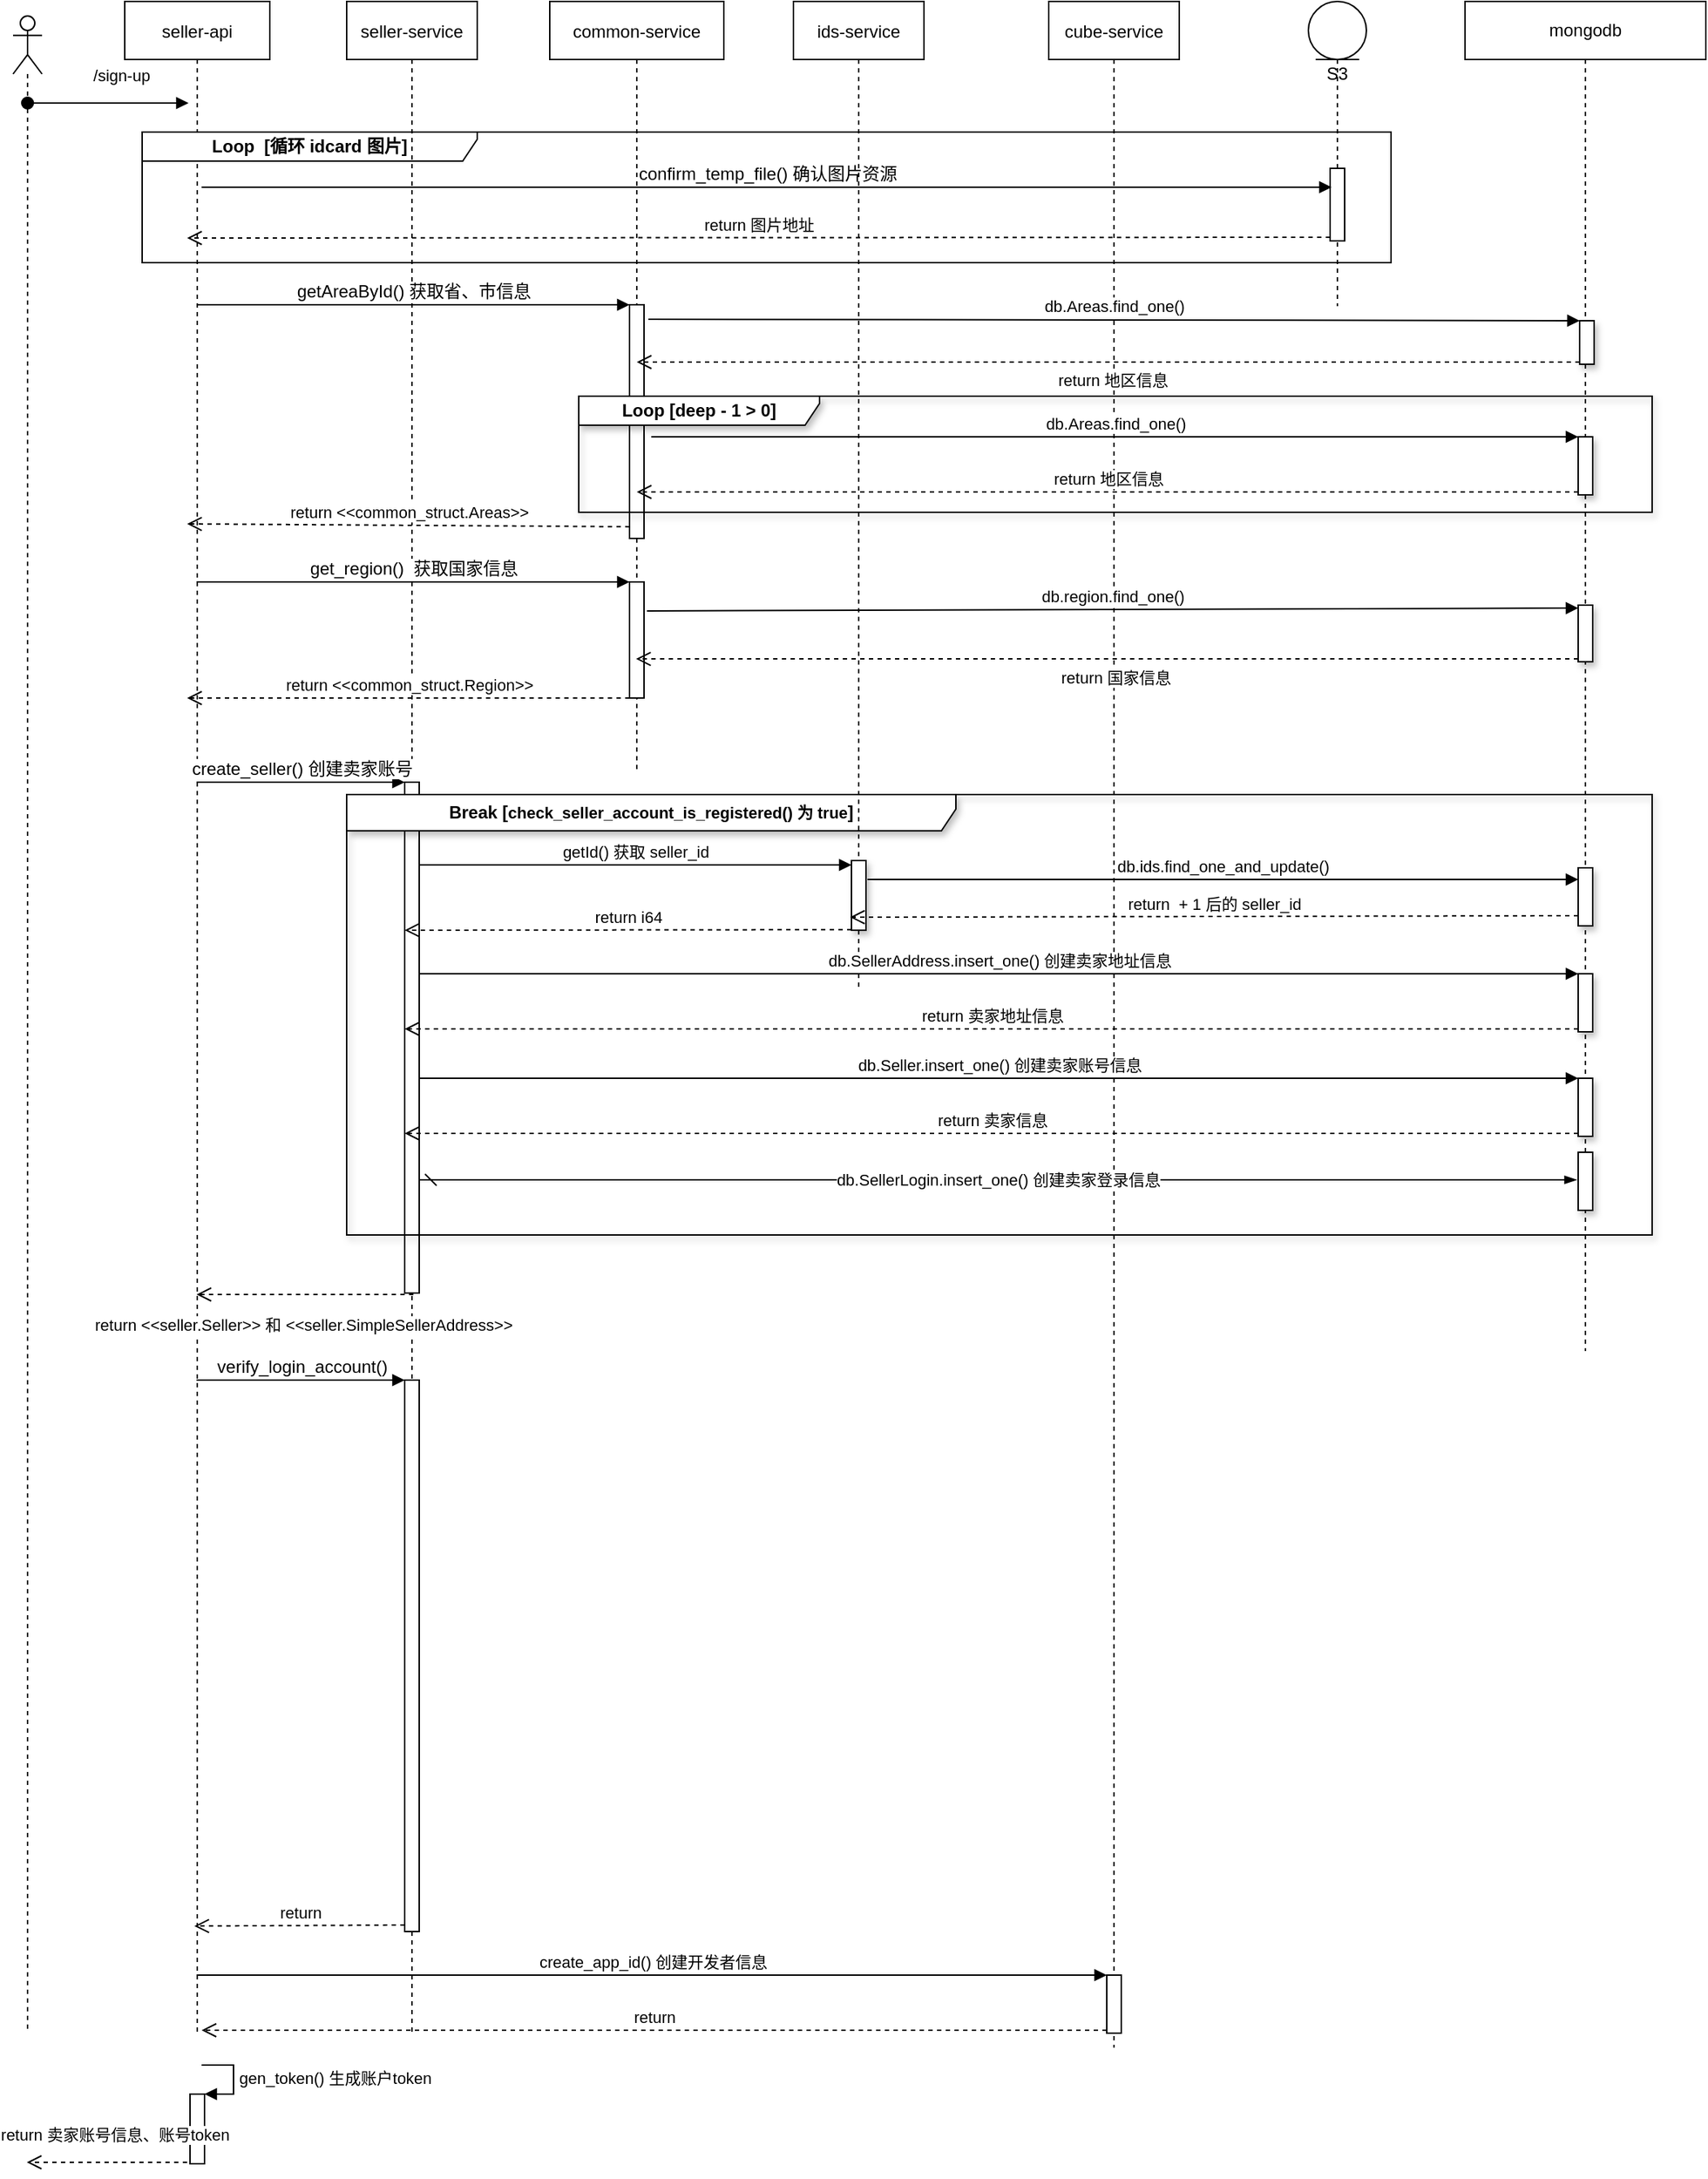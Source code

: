<mxfile version="20.5.3" type="github">
  <diagram id="kgpKYQtTHZ0yAKxKKP6v" name="Page-1">
    <mxGraphModel dx="1422" dy="762" grid="1" gridSize="10" guides="1" tooltips="1" connect="1" arrows="1" fold="1" page="1" pageScale="1" pageWidth="1200" pageHeight="1920" math="0" shadow="0">
      <root>
        <mxCell id="0" />
        <mxCell id="1" parent="0" />
        <mxCell id="tQQ8MLweX-jRAEpyJud6-17" value="seller-api" style="shape=umlLifeline;perimeter=lifelinePerimeter;container=1;collapsible=0;recursiveResize=0;rounded=0;shadow=0;strokeWidth=1;" vertex="1" parent="1">
          <mxGeometry x="117" y="80" width="100" height="1400" as="geometry" />
        </mxCell>
        <mxCell id="tQQ8MLweX-jRAEpyJud6-19" value="/sign-up" style="verticalAlign=bottom;startArrow=oval;endArrow=block;startSize=8;shadow=0;strokeWidth=1;" edge="1" parent="tQQ8MLweX-jRAEpyJud6-17" source="tQQ8MLweX-jRAEpyJud6-33">
          <mxGeometry x="0.167" y="10" relative="1" as="geometry">
            <mxPoint x="-16" y="70" as="sourcePoint" />
            <mxPoint x="44" y="70" as="targetPoint" />
            <mxPoint as="offset" />
          </mxGeometry>
        </mxCell>
        <mxCell id="tQQ8MLweX-jRAEpyJud6-110" value="" style="html=1;points=[];perimeter=orthogonalPerimeter;" vertex="1" parent="tQQ8MLweX-jRAEpyJud6-17">
          <mxGeometry x="45" y="1442" width="10" height="48" as="geometry" />
        </mxCell>
        <mxCell id="tQQ8MLweX-jRAEpyJud6-111" value="gen_token() 生成账户token" style="edgeStyle=orthogonalEdgeStyle;html=1;align=left;spacingLeft=2;endArrow=block;rounded=0;entryX=1;entryY=0;" edge="1" target="tQQ8MLweX-jRAEpyJud6-110" parent="tQQ8MLweX-jRAEpyJud6-17">
          <mxGeometry relative="1" as="geometry">
            <mxPoint x="53" y="1422" as="sourcePoint" />
            <Array as="points">
              <mxPoint x="75" y="1422" />
            </Array>
          </mxGeometry>
        </mxCell>
        <mxCell id="tQQ8MLweX-jRAEpyJud6-39" value="Loop&amp;nbsp; [循环 idcard 图片]" style="shape=umlFrame;whiteSpace=wrap;html=1;fontStyle=1;width=231;height=20;" vertex="1" parent="1">
          <mxGeometry x="129" y="170" width="861" height="90" as="geometry" />
        </mxCell>
        <mxCell id="tQQ8MLweX-jRAEpyJud6-21" value="seller-service" style="shape=umlLifeline;perimeter=lifelinePerimeter;container=1;collapsible=0;recursiveResize=0;rounded=0;shadow=0;strokeWidth=1;" vertex="1" parent="1">
          <mxGeometry x="270" y="80" width="90" height="1400" as="geometry" />
        </mxCell>
        <mxCell id="tQQ8MLweX-jRAEpyJud6-97" value="return &amp;lt;&amp;lt;seller.Seller&amp;gt;&amp;gt; 和 &amp;lt;&amp;lt;seller.SimpleSellerAddress&amp;gt;&amp;gt;" style="html=1;verticalAlign=bottom;endArrow=open;dashed=1;endSize=8;exitX=0;exitY=0.95;rounded=0;" edge="1" parent="tQQ8MLweX-jRAEpyJud6-21">
          <mxGeometry x="0.017" y="30" relative="1" as="geometry">
            <mxPoint x="-103.5" y="891.0" as="targetPoint" />
            <mxPoint x="46" y="891.0" as="sourcePoint" />
            <mxPoint as="offset" />
          </mxGeometry>
        </mxCell>
        <mxCell id="tQQ8MLweX-jRAEpyJud6-33" value="" style="shape=umlLifeline;participant=umlActor;perimeter=lifelinePerimeter;whiteSpace=wrap;html=1;container=1;collapsible=0;recursiveResize=0;verticalAlign=top;spacingTop=36;outlineConnect=0;" vertex="1" parent="1">
          <mxGeometry x="40" y="90" width="20" height="1390" as="geometry" />
        </mxCell>
        <mxCell id="tQQ8MLweX-jRAEpyJud6-47" value="S3" style="shape=umlLifeline;participant=umlEntity;perimeter=lifelinePerimeter;whiteSpace=wrap;html=1;container=1;collapsible=0;recursiveResize=0;verticalAlign=top;spacingTop=36;outlineConnect=0;" vertex="1" parent="1">
          <mxGeometry x="933" y="80" width="40" height="210" as="geometry" />
        </mxCell>
        <mxCell id="tQQ8MLweX-jRAEpyJud6-113" value="" style="html=1;points=[];perimeter=orthogonalPerimeter;" vertex="1" parent="tQQ8MLweX-jRAEpyJud6-47">
          <mxGeometry x="15" y="115" width="10" height="50" as="geometry" />
        </mxCell>
        <mxCell id="tQQ8MLweX-jRAEpyJud6-114" value="&lt;span style=&quot;font-size: 12px;&quot;&gt;confirm_temp_file() 确认图片资源&lt;/span&gt;" style="html=1;verticalAlign=bottom;endArrow=block;entryX=0.1;entryY=0.34;rounded=0;entryDx=0;entryDy=0;entryPerimeter=0;" edge="1" parent="tQQ8MLweX-jRAEpyJud6-47">
          <mxGeometry relative="1" as="geometry">
            <mxPoint x="-763" y="128" as="sourcePoint" />
            <mxPoint x="16" y="128" as="targetPoint" />
          </mxGeometry>
        </mxCell>
        <mxCell id="tQQ8MLweX-jRAEpyJud6-57" value="common-service" style="shape=umlLifeline;perimeter=lifelinePerimeter;container=1;collapsible=0;recursiveResize=0;rounded=0;shadow=0;strokeWidth=1;" vertex="1" parent="1">
          <mxGeometry x="410" y="80" width="120" height="530" as="geometry" />
        </mxCell>
        <mxCell id="tQQ8MLweX-jRAEpyJud6-72" value="" style="html=1;points=[];perimeter=orthogonalPerimeter;" vertex="1" parent="tQQ8MLweX-jRAEpyJud6-57">
          <mxGeometry x="55" y="209" width="10" height="161" as="geometry" />
        </mxCell>
        <mxCell id="tQQ8MLweX-jRAEpyJud6-91" value="" style="html=1;points=[];perimeter=orthogonalPerimeter;" vertex="1" parent="tQQ8MLweX-jRAEpyJud6-57">
          <mxGeometry x="55" y="400" width="10" height="80" as="geometry" />
        </mxCell>
        <mxCell id="tQQ8MLweX-jRAEpyJud6-73" value="&lt;span style=&quot;font-size: 12px;&quot;&gt;getAreaById() 获取省、市信息&lt;/span&gt;" style="html=1;verticalAlign=bottom;endArrow=block;entryX=0;entryY=0;rounded=0;" edge="1" target="tQQ8MLweX-jRAEpyJud6-72" parent="1">
          <mxGeometry relative="1" as="geometry">
            <mxPoint x="166.5" y="289" as="sourcePoint" />
          </mxGeometry>
        </mxCell>
        <mxCell id="tQQ8MLweX-jRAEpyJud6-74" value="return &amp;lt;&amp;lt;common_struct.Areas&amp;gt;&amp;gt;" style="html=1;verticalAlign=bottom;endArrow=open;dashed=1;endSize=8;exitX=0;exitY=0.95;rounded=0;" edge="1" source="tQQ8MLweX-jRAEpyJud6-72" parent="1">
          <mxGeometry relative="1" as="geometry">
            <mxPoint x="160" y="440" as="targetPoint" />
          </mxGeometry>
        </mxCell>
        <mxCell id="tQQ8MLweX-jRAEpyJud6-92" value="&lt;span style=&quot;font-size: 12px;&quot;&gt;get_region()&amp;nbsp; 获取国家信息&lt;/span&gt;" style="html=1;verticalAlign=bottom;endArrow=block;entryX=0;entryY=0;rounded=0;" edge="1" parent="1" target="tQQ8MLweX-jRAEpyJud6-91">
          <mxGeometry relative="1" as="geometry">
            <mxPoint x="166.5" y="480" as="sourcePoint" />
          </mxGeometry>
        </mxCell>
        <mxCell id="tQQ8MLweX-jRAEpyJud6-93" value="return &amp;lt;&amp;lt;common_struct.Region&amp;gt;&amp;gt;" style="html=1;verticalAlign=bottom;endArrow=open;dashed=1;endSize=8;exitX=0;exitY=0.95;rounded=0;" edge="1" parent="1">
          <mxGeometry relative="1" as="geometry">
            <mxPoint x="160" y="560" as="targetPoint" />
            <mxPoint x="465" y="560" as="sourcePoint" />
          </mxGeometry>
        </mxCell>
        <mxCell id="tQQ8MLweX-jRAEpyJud6-95" value="" style="html=1;points=[];perimeter=orthogonalPerimeter;" vertex="1" parent="1">
          <mxGeometry x="310" y="618" width="10" height="352" as="geometry" />
        </mxCell>
        <mxCell id="tQQ8MLweX-jRAEpyJud6-96" value="&lt;span style=&quot;font-size: 12px;&quot;&gt;create_seller() 创建卖家账号&lt;/span&gt;" style="html=1;verticalAlign=bottom;endArrow=block;entryX=0;entryY=0;rounded=0;" edge="1" parent="1" target="tQQ8MLweX-jRAEpyJud6-95">
          <mxGeometry relative="1" as="geometry">
            <mxPoint x="166.5" y="618" as="sourcePoint" />
          </mxGeometry>
        </mxCell>
        <mxCell id="tQQ8MLweX-jRAEpyJud6-99" value="" style="html=1;points=[];perimeter=orthogonalPerimeter;" vertex="1" parent="1">
          <mxGeometry x="310" y="1030" width="10" height="380" as="geometry" />
        </mxCell>
        <mxCell id="tQQ8MLweX-jRAEpyJud6-100" value="&lt;span style=&quot;font-size: 12px;&quot;&gt;verify_login_account()&lt;/span&gt;" style="html=1;verticalAlign=bottom;endArrow=block;entryX=0;entryY=0;rounded=0;" edge="1" parent="1" target="tQQ8MLweX-jRAEpyJud6-99">
          <mxGeometry relative="1" as="geometry">
            <mxPoint x="166.5" y="1030" as="sourcePoint" />
          </mxGeometry>
        </mxCell>
        <mxCell id="tQQ8MLweX-jRAEpyJud6-101" value="return" style="html=1;verticalAlign=bottom;endArrow=open;dashed=1;endSize=8;exitX=0;exitY=0.95;rounded=0;entryX=0.48;entryY=0.843;entryDx=0;entryDy=0;entryPerimeter=0;" edge="1" parent="1">
          <mxGeometry relative="1" as="geometry">
            <mxPoint x="165" y="1406.2" as="targetPoint" />
            <mxPoint x="310" y="1405.5" as="sourcePoint" />
          </mxGeometry>
        </mxCell>
        <mxCell id="tQQ8MLweX-jRAEpyJud6-104" value="cube-service" style="shape=umlLifeline;perimeter=lifelinePerimeter;container=1;collapsible=0;recursiveResize=0;rounded=0;shadow=0;strokeWidth=1;" vertex="1" parent="1">
          <mxGeometry x="754" y="80" width="90" height="1410" as="geometry" />
        </mxCell>
        <mxCell id="tQQ8MLweX-jRAEpyJud6-107" value="" style="html=1;points=[];perimeter=orthogonalPerimeter;" vertex="1" parent="tQQ8MLweX-jRAEpyJud6-104">
          <mxGeometry x="40" y="1360" width="10" height="40" as="geometry" />
        </mxCell>
        <mxCell id="tQQ8MLweX-jRAEpyJud6-108" value="create_app_id() 创建开发者信息" style="html=1;verticalAlign=bottom;endArrow=block;entryX=0;entryY=0;rounded=0;" edge="1" parent="1" target="tQQ8MLweX-jRAEpyJud6-107">
          <mxGeometry relative="1" as="geometry">
            <mxPoint x="166.5" y="1440" as="sourcePoint" />
          </mxGeometry>
        </mxCell>
        <mxCell id="tQQ8MLweX-jRAEpyJud6-109" value="return" style="html=1;verticalAlign=bottom;endArrow=open;dashed=1;endSize=8;exitX=0;exitY=0.95;rounded=0;" edge="1" parent="1" source="tQQ8MLweX-jRAEpyJud6-107">
          <mxGeometry relative="1" as="geometry">
            <mxPoint x="170" y="1478" as="targetPoint" />
          </mxGeometry>
        </mxCell>
        <mxCell id="tQQ8MLweX-jRAEpyJud6-112" value="return 卖家账号信息、账号token" style="html=1;verticalAlign=bottom;endArrow=open;dashed=1;endSize=8;rounded=0;" edge="1" parent="1">
          <mxGeometry x="-0.095" y="-10" relative="1" as="geometry">
            <mxPoint x="160" y="1569" as="sourcePoint" />
            <mxPoint x="49.5" y="1569" as="targetPoint" />
            <mxPoint as="offset" />
          </mxGeometry>
        </mxCell>
        <mxCell id="tQQ8MLweX-jRAEpyJud6-115" value="return 图片地址" style="html=1;verticalAlign=bottom;endArrow=open;dashed=1;endSize=8;exitX=0;exitY=0.95;rounded=0;" edge="1" source="tQQ8MLweX-jRAEpyJud6-113" parent="1">
          <mxGeometry relative="1" as="geometry">
            <mxPoint x="160" y="243" as="targetPoint" />
          </mxGeometry>
        </mxCell>
        <mxCell id="tQQ8MLweX-jRAEpyJud6-117" value="mongodb" style="shape=umlLifeline;perimeter=lifelinePerimeter;whiteSpace=wrap;html=1;container=1;collapsible=0;recursiveResize=0;outlineConnect=0;rounded=0;glass=0;sketch=0;" vertex="1" parent="1">
          <mxGeometry x="1041" y="80" width="166" height="930" as="geometry" />
        </mxCell>
        <mxCell id="tQQ8MLweX-jRAEpyJud6-119" value="" style="html=1;points=[];perimeter=orthogonalPerimeter;rounded=0;shadow=1;glass=0;sketch=0;" vertex="1" parent="tQQ8MLweX-jRAEpyJud6-117">
          <mxGeometry x="79" y="220" width="10" height="30" as="geometry" />
        </mxCell>
        <mxCell id="tQQ8MLweX-jRAEpyJud6-143" value="" style="html=1;points=[];perimeter=orthogonalPerimeter;rounded=0;shadow=1;glass=0;sketch=0;" vertex="1" parent="tQQ8MLweX-jRAEpyJud6-117">
          <mxGeometry x="78" y="300" width="10" height="40" as="geometry" />
        </mxCell>
        <mxCell id="tQQ8MLweX-jRAEpyJud6-146" value="" style="html=1;points=[];perimeter=orthogonalPerimeter;rounded=0;shadow=1;glass=0;sketch=0;" vertex="1" parent="tQQ8MLweX-jRAEpyJud6-117">
          <mxGeometry x="78" y="416" width="10" height="39" as="geometry" />
        </mxCell>
        <mxCell id="tQQ8MLweX-jRAEpyJud6-154" value="" style="html=1;points=[];perimeter=orthogonalPerimeter;rounded=0;shadow=1;glass=0;sketch=0;" vertex="1" parent="tQQ8MLweX-jRAEpyJud6-117">
          <mxGeometry x="78" y="597" width="10" height="40" as="geometry" />
        </mxCell>
        <mxCell id="tQQ8MLweX-jRAEpyJud6-122" value="&lt;b&gt;Loop [deep - 1 &amp;gt; 0]&lt;/b&gt;" style="shape=umlFrame;whiteSpace=wrap;html=1;rounded=0;shadow=1;glass=0;sketch=0;width=166;height=20;" vertex="1" parent="1">
          <mxGeometry x="430" y="352" width="740" height="80" as="geometry" />
        </mxCell>
        <mxCell id="tQQ8MLweX-jRAEpyJud6-120" value="db.Areas.find_one()" style="html=1;verticalAlign=bottom;endArrow=block;entryX=0;entryY=0;rounded=0;exitX=1.3;exitY=0.062;exitDx=0;exitDy=0;exitPerimeter=0;" edge="1" target="tQQ8MLweX-jRAEpyJud6-119" parent="1" source="tQQ8MLweX-jRAEpyJud6-72">
          <mxGeometry relative="1" as="geometry">
            <mxPoint x="772" y="300" as="sourcePoint" />
          </mxGeometry>
        </mxCell>
        <mxCell id="tQQ8MLweX-jRAEpyJud6-121" value="return 地区信息" style="html=1;verticalAlign=bottom;endArrow=open;dashed=1;endSize=8;exitX=0;exitY=0.95;rounded=0;" edge="1" source="tQQ8MLweX-jRAEpyJud6-119" parent="1" target="tQQ8MLweX-jRAEpyJud6-57">
          <mxGeometry x="-0.009" y="21" relative="1" as="geometry">
            <mxPoint x="772" y="376" as="targetPoint" />
            <mxPoint as="offset" />
          </mxGeometry>
        </mxCell>
        <mxCell id="tQQ8MLweX-jRAEpyJud6-133" value="&lt;b&gt;Break [&lt;span style=&quot;font-size: 11px; text-align: left; background-color: rgb(255, 255, 255);&quot;&gt;check_seller_account_is_registered() 为 true&lt;/span&gt;]&lt;/b&gt;" style="shape=umlFrame;whiteSpace=wrap;html=1;rounded=0;shadow=1;glass=0;sketch=0;width=420;height=25;" vertex="1" parent="1">
          <mxGeometry x="270" y="626.5" width="900" height="303.5" as="geometry" />
        </mxCell>
        <mxCell id="tQQ8MLweX-jRAEpyJud6-134" value="ids-service" style="shape=umlLifeline;perimeter=lifelinePerimeter;container=1;collapsible=0;recursiveResize=0;rounded=0;shadow=0;strokeWidth=1;" vertex="1" parent="1">
          <mxGeometry x="578" y="80" width="90" height="680" as="geometry" />
        </mxCell>
        <mxCell id="tQQ8MLweX-jRAEpyJud6-151" value="" style="html=1;points=[];perimeter=orthogonalPerimeter;rounded=0;shadow=1;glass=0;sketch=0;" vertex="1" parent="tQQ8MLweX-jRAEpyJud6-134">
          <mxGeometry x="40" y="592" width="10" height="48" as="geometry" />
        </mxCell>
        <mxCell id="tQQ8MLweX-jRAEpyJud6-144" value="db.Areas.find_one()" style="html=1;verticalAlign=bottom;endArrow=block;entryX=0;entryY=0;rounded=0;" edge="1" target="tQQ8MLweX-jRAEpyJud6-143" parent="1">
          <mxGeometry relative="1" as="geometry">
            <mxPoint x="480" y="380" as="sourcePoint" />
          </mxGeometry>
        </mxCell>
        <mxCell id="tQQ8MLweX-jRAEpyJud6-145" value="return 地区信息" style="html=1;verticalAlign=bottom;endArrow=open;dashed=1;endSize=8;exitX=0;exitY=0.95;rounded=0;" edge="1" source="tQQ8MLweX-jRAEpyJud6-143" parent="1">
          <mxGeometry relative="1" as="geometry">
            <mxPoint x="470" y="418" as="targetPoint" />
          </mxGeometry>
        </mxCell>
        <mxCell id="tQQ8MLweX-jRAEpyJud6-147" value="db.region.find_one()" style="html=1;verticalAlign=bottom;endArrow=block;entryX=0;entryY=0;rounded=0;exitX=1.2;exitY=0.25;exitDx=0;exitDy=0;exitPerimeter=0;" edge="1" parent="1" source="tQQ8MLweX-jRAEpyJud6-91">
          <mxGeometry relative="1" as="geometry">
            <mxPoint x="480" y="500" as="sourcePoint" />
            <mxPoint x="1119" y="498" as="targetPoint" />
          </mxGeometry>
        </mxCell>
        <mxCell id="tQQ8MLweX-jRAEpyJud6-148" value="return 国家信息" style="html=1;verticalAlign=bottom;endArrow=open;dashed=1;endSize=8;exitX=0;exitY=0.95;rounded=0;" edge="1" source="tQQ8MLweX-jRAEpyJud6-146" parent="1">
          <mxGeometry x="-0.018" y="22" relative="1" as="geometry">
            <mxPoint x="469.5" y="533.05" as="targetPoint" />
            <mxPoint as="offset" />
          </mxGeometry>
        </mxCell>
        <mxCell id="tQQ8MLweX-jRAEpyJud6-152" value="getId() 获取 seller_id" style="html=1;verticalAlign=bottom;endArrow=block;entryX=0;entryY=0;rounded=0;exitX=0.075;exitY=0.372;exitDx=0;exitDy=0;exitPerimeter=0;" edge="1" parent="1">
          <mxGeometry relative="1" as="geometry">
            <mxPoint x="320.25" y="675.002" as="sourcePoint" />
            <mxPoint x="618" y="675" as="targetPoint" />
          </mxGeometry>
        </mxCell>
        <mxCell id="tQQ8MLweX-jRAEpyJud6-153" value="return i64" style="html=1;verticalAlign=bottom;endArrow=open;dashed=1;endSize=8;exitX=0;exitY=0.95;rounded=0;" edge="1" parent="1">
          <mxGeometry relative="1" as="geometry">
            <mxPoint x="310" y="720" as="targetPoint" />
            <mxPoint x="618" y="719.6" as="sourcePoint" />
          </mxGeometry>
        </mxCell>
        <mxCell id="tQQ8MLweX-jRAEpyJud6-155" value="db.ids.find_one_and_update()" style="html=1;verticalAlign=bottom;endArrow=block;rounded=0;exitX=1.1;exitY=0.271;exitDx=0;exitDy=0;exitPerimeter=0;" edge="1" target="tQQ8MLweX-jRAEpyJud6-154" parent="1" source="tQQ8MLweX-jRAEpyJud6-151">
          <mxGeometry relative="1" as="geometry">
            <mxPoint x="1049" y="637" as="sourcePoint" />
          </mxGeometry>
        </mxCell>
        <mxCell id="tQQ8MLweX-jRAEpyJud6-156" value="return&amp;nbsp;&amp;nbsp;+ 1 后的 seller_id" style="html=1;verticalAlign=bottom;endArrow=open;dashed=1;endSize=8;exitX=0;exitY=0.95;rounded=0;entryX=-0.1;entryY=0.813;entryDx=0;entryDy=0;entryPerimeter=0;" edge="1" parent="1" target="tQQ8MLweX-jRAEpyJud6-151">
          <mxGeometry relative="1" as="geometry">
            <mxPoint x="628" y="712.024" as="targetPoint" />
            <mxPoint x="1119" y="710" as="sourcePoint" />
          </mxGeometry>
        </mxCell>
        <mxCell id="tQQ8MLweX-jRAEpyJud6-157" value="" style="html=1;points=[];perimeter=orthogonalPerimeter;rounded=0;shadow=1;glass=0;sketch=0;" vertex="1" parent="1">
          <mxGeometry x="1119" y="822" width="10" height="40" as="geometry" />
        </mxCell>
        <mxCell id="tQQ8MLweX-jRAEpyJud6-158" value="db.Seller.insert_one() 创建卖家账号信息" style="html=1;verticalAlign=bottom;endArrow=block;entryX=0;entryY=0;rounded=0;exitX=0.055;exitY=0.245;exitDx=0;exitDy=0;exitPerimeter=0;" edge="1" target="tQQ8MLweX-jRAEpyJud6-157" parent="1">
          <mxGeometry relative="1" as="geometry">
            <mxPoint x="320.05" y="822.057" as="sourcePoint" />
          </mxGeometry>
        </mxCell>
        <mxCell id="tQQ8MLweX-jRAEpyJud6-159" value="return 卖家信息" style="html=1;verticalAlign=bottom;endArrow=open;dashed=1;endSize=8;exitX=0;exitY=0.95;rounded=0;" edge="1" source="tQQ8MLweX-jRAEpyJud6-157" parent="1">
          <mxGeometry relative="1" as="geometry">
            <mxPoint x="310" y="860" as="targetPoint" />
          </mxGeometry>
        </mxCell>
        <mxCell id="tQQ8MLweX-jRAEpyJud6-160" value="" style="html=1;points=[];perimeter=orthogonalPerimeter;rounded=0;shadow=1;glass=0;sketch=0;" vertex="1" parent="1">
          <mxGeometry x="1119" y="873" width="10" height="40" as="geometry" />
        </mxCell>
        <mxCell id="tQQ8MLweX-jRAEpyJud6-163" value="&lt;span style=&quot;font-size: 11px;&quot;&gt;db.SellerLogin.insert_one() 创建卖家登录信息&lt;/span&gt;" style="edgeStyle=elbowEdgeStyle;fontSize=12;html=1;endArrow=blockThin;endFill=1;startArrow=dash;startFill=0;endSize=6;startSize=6;rounded=0;entryX=-0.1;entryY=0.375;entryDx=0;entryDy=0;entryPerimeter=0;" edge="1" parent="1">
          <mxGeometry width="160" relative="1" as="geometry">
            <mxPoint x="320" y="892" as="sourcePoint" />
            <mxPoint x="1118" y="892" as="targetPoint" />
          </mxGeometry>
        </mxCell>
        <mxCell id="tQQ8MLweX-jRAEpyJud6-164" value="" style="html=1;points=[];perimeter=orthogonalPerimeter;rounded=0;shadow=1;glass=0;sketch=0;" vertex="1" parent="1">
          <mxGeometry x="1119" y="750" width="10" height="40" as="geometry" />
        </mxCell>
        <mxCell id="tQQ8MLweX-jRAEpyJud6-165" value="db.SellerAddress.insert_one() 创建卖家地址信息" style="html=1;verticalAlign=bottom;endArrow=block;entryX=0;entryY=0;rounded=0;exitX=0.055;exitY=0.245;exitDx=0;exitDy=0;exitPerimeter=0;" edge="1" parent="1" target="tQQ8MLweX-jRAEpyJud6-164">
          <mxGeometry relative="1" as="geometry">
            <mxPoint x="320.05" y="750.057" as="sourcePoint" />
          </mxGeometry>
        </mxCell>
        <mxCell id="tQQ8MLweX-jRAEpyJud6-166" value="return 卖家地址信息" style="html=1;verticalAlign=bottom;endArrow=open;dashed=1;endSize=8;exitX=0;exitY=0.95;rounded=0;" edge="1" parent="1" source="tQQ8MLweX-jRAEpyJud6-164">
          <mxGeometry relative="1" as="geometry">
            <mxPoint x="310" y="788" as="targetPoint" />
          </mxGeometry>
        </mxCell>
      </root>
    </mxGraphModel>
  </diagram>
</mxfile>
